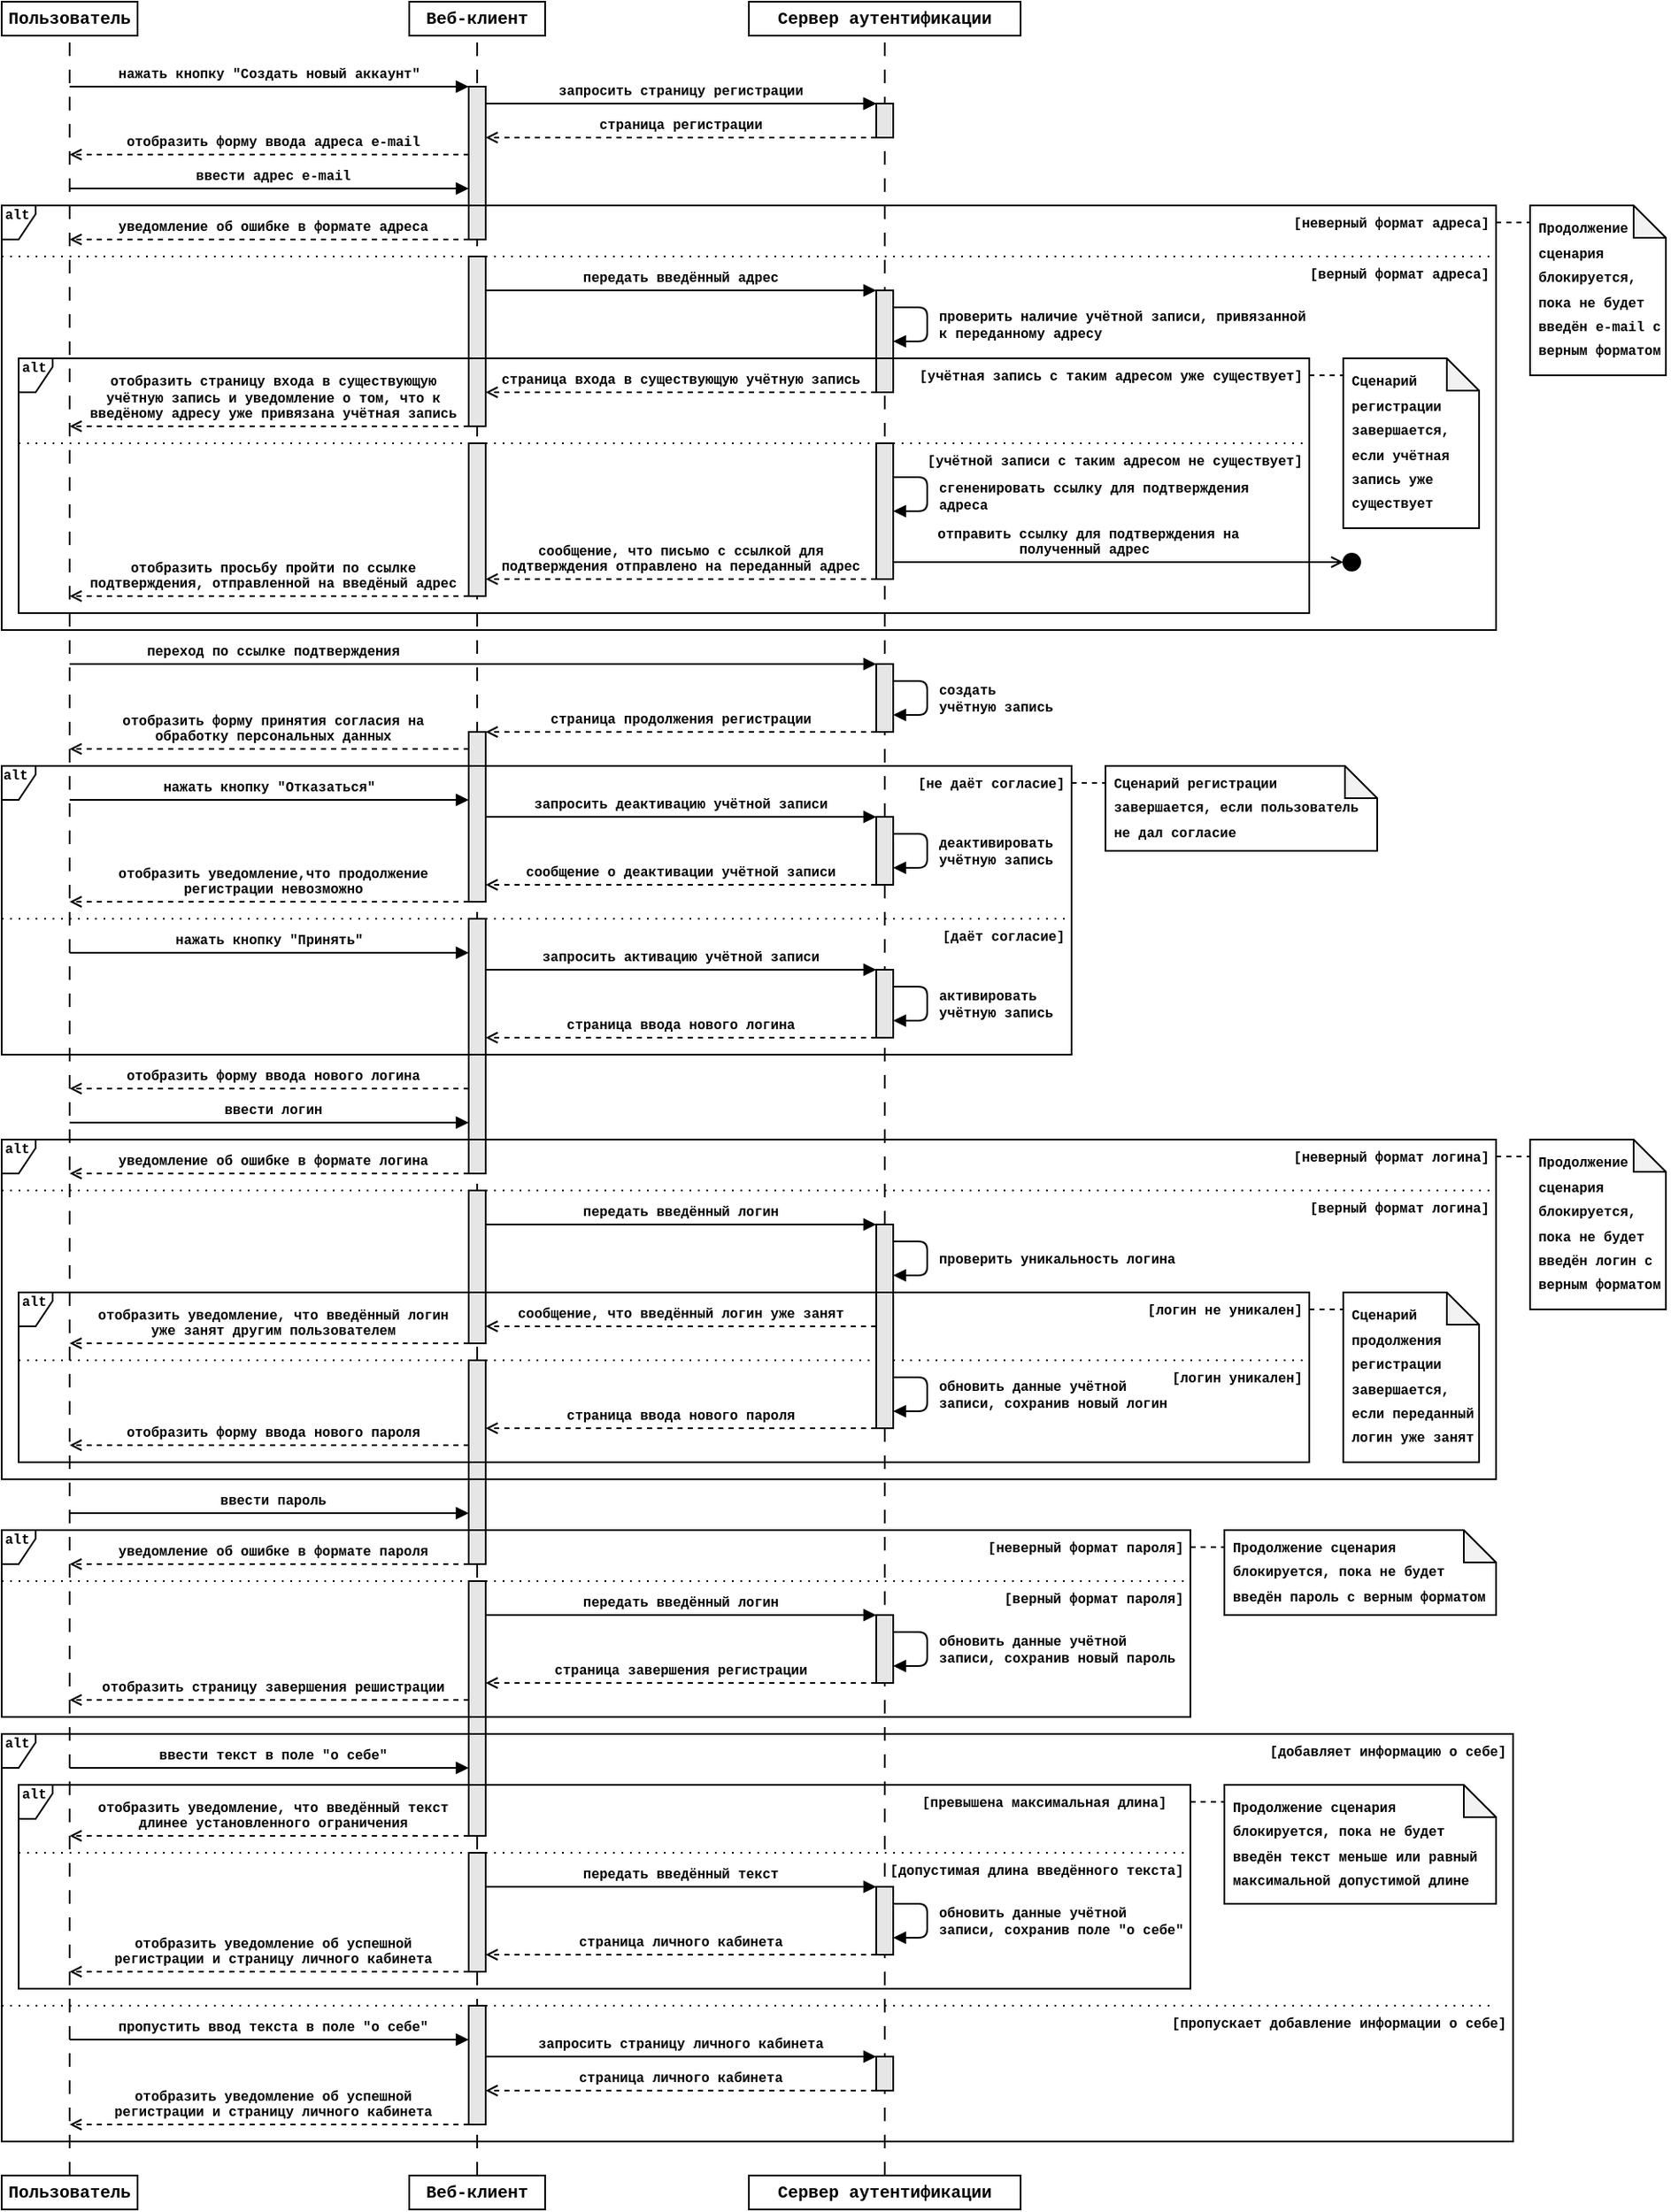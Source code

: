 <mxfile version="24.7.8">
  <diagram name="Page-1" id="OxMFDX4CM-qrBOjBqaMm">
    <mxGraphModel dx="1176" dy="648" grid="1" gridSize="10" guides="1" tooltips="1" connect="1" arrows="1" fold="1" page="1" pageScale="1" pageWidth="1169" pageHeight="827" math="0" shadow="0">
      <root>
        <mxCell id="0" />
        <mxCell id="1" parent="0" />
        <mxCell id="sBMMIlx48Y28vG1_9QuR-82" value="" style="endArrow=none;html=1;rounded=0;dashed=1;dashPattern=8 8;entryX=0.5;entryY=1;entryDx=0;entryDy=0;" parent="1" edge="1">
          <mxGeometry width="50" height="50" relative="1" as="geometry">
            <mxPoint x="520" y="1280" as="sourcePoint" />
            <mxPoint x="520" y="20" as="targetPoint" />
          </mxGeometry>
        </mxCell>
        <mxCell id="sBMMIlx48Y28vG1_9QuR-81" value="" style="endArrow=none;html=1;rounded=0;dashed=1;dashPattern=8 8;entryX=0.5;entryY=1;entryDx=0;entryDy=0;" parent="1" edge="1">
          <mxGeometry width="50" height="50" relative="1" as="geometry">
            <mxPoint x="280" y="1280" as="sourcePoint" />
            <mxPoint x="280" y="20" as="targetPoint" />
          </mxGeometry>
        </mxCell>
        <mxCell id="sBMMIlx48Y28vG1_9QuR-80" value="" style="endArrow=none;html=1;rounded=0;dashed=1;dashPattern=8 8;entryX=0.5;entryY=1;entryDx=0;entryDy=0;" parent="1" target="sBMMIlx48Y28vG1_9QuR-18" edge="1">
          <mxGeometry width="50" height="50" relative="1" as="geometry">
            <mxPoint x="40" y="1280" as="sourcePoint" />
            <mxPoint x="350" y="140" as="targetPoint" />
          </mxGeometry>
        </mxCell>
        <mxCell id="sBMMIlx48Y28vG1_9QuR-10" value="запросить страницу регистрации" style="text;html=1;align=center;verticalAlign=bottom;whiteSpace=wrap;rounded=0;fontSize=8;fontFamily=Courier New;fontStyle=1" parent="1" vertex="1">
          <mxGeometry x="290" y="40" width="220" height="20" as="geometry" />
        </mxCell>
        <mxCell id="sBMMIlx48Y28vG1_9QuR-16" value="" style="endArrow=block;html=1;rounded=0;endFill=1;endSize=5;startSize=5;fontStyle=1" parent="1" edge="1">
          <mxGeometry width="50" height="50" relative="1" as="geometry">
            <mxPoint x="40" y="50" as="sourcePoint" />
            <mxPoint x="275" y="50" as="targetPoint" />
          </mxGeometry>
        </mxCell>
        <mxCell id="sBMMIlx48Y28vG1_9QuR-18" value="Пользователь" style="rounded=0;whiteSpace=wrap;html=1;fontSize=10;fontFamily=Courier New;fontStyle=1" parent="1" vertex="1">
          <mxGeometry width="80" height="20" as="geometry" />
        </mxCell>
        <mxCell id="sBMMIlx48Y28vG1_9QuR-19" value="Веб-клиент" style="rounded=0;whiteSpace=wrap;html=1;fontSize=10;fontFamily=Courier New;fontStyle=1" parent="1" vertex="1">
          <mxGeometry x="240" width="80" height="20" as="geometry" />
        </mxCell>
        <mxCell id="sBMMIlx48Y28vG1_9QuR-23" value="страница регистрации" style="text;html=1;align=center;verticalAlign=bottom;whiteSpace=wrap;rounded=0;fontSize=8;fontFamily=Courier New;fontStyle=1" parent="1" vertex="1">
          <mxGeometry x="290" y="60" width="220" height="20" as="geometry" />
        </mxCell>
        <mxCell id="sBMMIlx48Y28vG1_9QuR-27" value="Сервер аутентификации" style="rounded=0;whiteSpace=wrap;html=1;fontSize=10;fontFamily=Courier New;fontStyle=1" parent="1" vertex="1">
          <mxGeometry x="440" width="160" height="20" as="geometry" />
        </mxCell>
        <mxCell id="sBMMIlx48Y28vG1_9QuR-29" value="нажать кнопку &quot;Создать новый аккаунт&quot;&amp;nbsp;" style="text;html=1;align=center;verticalAlign=bottom;whiteSpace=wrap;rounded=0;fontSize=8;fontFamily=Courier New;fontStyle=1" parent="1" vertex="1">
          <mxGeometry x="50" y="30" width="220" height="20" as="geometry" />
        </mxCell>
        <mxCell id="sBMMIlx48Y28vG1_9QuR-32" value="" style="rounded=0;whiteSpace=wrap;html=1;movable=1;resizable=1;rotatable=1;deletable=1;editable=1;locked=0;connectable=1;fontStyle=1;fillColor=#E6E6E6;" parent="1" vertex="1">
          <mxGeometry x="515" y="60" width="10" height="20" as="geometry" />
        </mxCell>
        <mxCell id="sBMMIlx48Y28vG1_9QuR-35" value="ввести адрес e-mail" style="text;html=1;align=center;verticalAlign=bottom;whiteSpace=wrap;rounded=0;fontSize=8;fontFamily=Courier New;fontStyle=1" parent="1" vertex="1">
          <mxGeometry x="50" y="90" width="220" height="20" as="geometry" />
        </mxCell>
        <mxCell id="sBMMIlx48Y28vG1_9QuR-38" value="[неверный формат адреса]" style="text;align=right;fontStyle=1;verticalAlign=middle;spacingLeft=0;spacingRight=3;strokeColor=none;rotatable=0;points=[[0,0.5],[1,0.5]];portConstraint=eastwest;html=1;fontSize=8;fontFamily=Courier New;" parent="1" vertex="1">
          <mxGeometry x="760" y="120" width="120" height="20" as="geometry" />
        </mxCell>
        <mxCell id="sBMMIlx48Y28vG1_9QuR-41" value="уведомление об ошибке в формате адреса" style="text;html=1;align=center;verticalAlign=bottom;whiteSpace=wrap;rounded=0;fontSize=8;fontFamily=Courier New;fontStyle=1" parent="1" vertex="1">
          <mxGeometry x="50" y="120" width="220" height="20" as="geometry" />
        </mxCell>
        <mxCell id="sBMMIlx48Y28vG1_9QuR-42" value="[верный формат адреса]" style="text;align=right;fontStyle=1;verticalAlign=middle;spacingLeft=0;spacingRight=3;strokeColor=none;rotatable=0;points=[[0,0.5],[1,0.5]];portConstraint=eastwest;html=1;fontSize=8;fontFamily=Courier New;" parent="1" vertex="1">
          <mxGeometry x="760" y="150" width="120" height="20" as="geometry" />
        </mxCell>
        <mxCell id="sBMMIlx48Y28vG1_9QuR-45" value="передать введённый адрес" style="text;html=1;align=center;verticalAlign=bottom;whiteSpace=wrap;rounded=0;fontSize=8;fontFamily=Courier New;fontStyle=1" parent="1" vertex="1">
          <mxGeometry x="290" y="150" width="220" height="20" as="geometry" />
        </mxCell>
        <mxCell id="sBMMIlx48Y28vG1_9QuR-46" value="" style="rounded=0;whiteSpace=wrap;html=1;movable=1;resizable=1;rotatable=1;deletable=1;editable=1;locked=0;connectable=1;fontStyle=1;fillColor=#E6E6E6;" parent="1" vertex="1">
          <mxGeometry x="515" y="170" width="10" height="60" as="geometry" />
        </mxCell>
        <mxCell id="sBMMIlx48Y28vG1_9QuR-48" value="" style="endArrow=block;html=1;rounded=1;endFill=1;endSize=5;startSize=5;curved=0;arcSize=10;fontStyle=1;" parent="1" edge="1">
          <mxGeometry width="50" height="50" relative="1" as="geometry">
            <mxPoint x="525" y="280" as="sourcePoint" />
            <mxPoint x="525" y="300" as="targetPoint" />
            <Array as="points">
              <mxPoint x="545" y="280" />
              <mxPoint x="545" y="300" />
            </Array>
          </mxGeometry>
        </mxCell>
        <mxCell id="sBMMIlx48Y28vG1_9QuR-49" value="" style="ellipse;whiteSpace=wrap;html=1;aspect=fixed;fillColor=#000000;fillStyle=auto;fontStyle=1" parent="1" vertex="1">
          <mxGeometry x="790" y="325" width="10" height="10" as="geometry" />
        </mxCell>
        <mxCell id="sBMMIlx48Y28vG1_9QuR-51" value="сгененировать ссылку для подтверждения адреса" style="text;html=1;align=left;verticalAlign=middle;whiteSpace=wrap;rounded=0;fontSize=8;fontFamily=Courier New;fontStyle=1" parent="1" vertex="1">
          <mxGeometry x="550" y="281" width="210" height="19" as="geometry" />
        </mxCell>
        <mxCell id="sBMMIlx48Y28vG1_9QuR-52" value="" style="endArrow=open;html=1;rounded=0;endFill=0;endSize=5;startSize=5;fontStyle=1;entryX=0;entryY=0.5;entryDx=0;entryDy=0;" parent="1" target="sBMMIlx48Y28vG1_9QuR-49" edge="1">
          <mxGeometry width="50" height="50" relative="1" as="geometry">
            <mxPoint x="525" y="330" as="sourcePoint" />
            <mxPoint x="820" y="340" as="targetPoint" />
          </mxGeometry>
        </mxCell>
        <mxCell id="sBMMIlx48Y28vG1_9QuR-53" value="отправить ссылку для подтверждения на полученный адрес&amp;nbsp;" style="text;html=1;align=center;verticalAlign=bottom;whiteSpace=wrap;rounded=0;fontSize=8;fontFamily=Courier New;fontStyle=1" parent="1" vertex="1">
          <mxGeometry x="530" y="310" width="220" height="20" as="geometry" />
        </mxCell>
        <mxCell id="sBMMIlx48Y28vG1_9QuR-56" value="сообщение, что письмо с ссылкой для подтверждения отправлено на переданный адрес" style="text;html=1;align=center;verticalAlign=bottom;whiteSpace=wrap;rounded=0;fontSize=8;fontFamily=Courier New;fontStyle=1" parent="1" vertex="1">
          <mxGeometry x="290" y="320" width="220" height="20" as="geometry" />
        </mxCell>
        <mxCell id="sBMMIlx48Y28vG1_9QuR-58" value="отобразить просьбу пройти по ссылке подтверждения, отправленной на введёный адрес" style="text;html=1;align=center;verticalAlign=bottom;whiteSpace=wrap;rounded=0;fontSize=8;fontFamily=Courier New;fontStyle=1" parent="1" vertex="1">
          <mxGeometry x="50" y="320" width="220" height="30" as="geometry" />
        </mxCell>
        <mxCell id="sBMMIlx48Y28vG1_9QuR-59" value="" style="endArrow=block;html=1;rounded=0;endFill=1;endSize=5;startSize=5;fontStyle=1" parent="1" edge="1">
          <mxGeometry width="50" height="50" relative="1" as="geometry">
            <mxPoint x="40" y="390" as="sourcePoint" />
            <mxPoint x="515" y="390" as="targetPoint" />
          </mxGeometry>
        </mxCell>
        <mxCell id="sBMMIlx48Y28vG1_9QuR-60" value="переход по ссылке подтверждения" style="text;html=1;align=center;verticalAlign=bottom;whiteSpace=wrap;rounded=0;fontSize=8;fontFamily=Courier New;fontStyle=1" parent="1" vertex="1">
          <mxGeometry x="50" y="370" width="220" height="20" as="geometry" />
        </mxCell>
        <mxCell id="sBMMIlx48Y28vG1_9QuR-61" value="" style="rounded=0;whiteSpace=wrap;html=1;movable=1;resizable=1;rotatable=1;deletable=1;editable=1;locked=0;connectable=1;fontStyle=1;fillColor=#E6E6E6;" parent="1" vertex="1">
          <mxGeometry x="515" y="390" width="10" height="40" as="geometry" />
        </mxCell>
        <mxCell id="sBMMIlx48Y28vG1_9QuR-64" value="деактивировать&amp;nbsp; учётную запись" style="text;html=1;align=left;verticalAlign=middle;whiteSpace=wrap;rounded=0;fontSize=8;fontFamily=Courier New;fontStyle=1" parent="1" vertex="1">
          <mxGeometry x="550" y="490" width="70" height="20" as="geometry" />
        </mxCell>
        <mxCell id="sBMMIlx48Y28vG1_9QuR-65" value="" style="endArrow=block;html=1;rounded=1;endFill=1;endSize=5;startSize=5;curved=0;arcSize=10;fontStyle=1;" parent="1" edge="1">
          <mxGeometry width="50" height="50" relative="1" as="geometry">
            <mxPoint x="525" y="490" as="sourcePoint" />
            <mxPoint x="525" y="510" as="targetPoint" />
            <Array as="points">
              <mxPoint x="545" y="490" />
              <mxPoint x="545" y="510" />
            </Array>
          </mxGeometry>
        </mxCell>
        <mxCell id="sBMMIlx48Y28vG1_9QuR-66" value="" style="rounded=0;whiteSpace=wrap;html=1;movable=1;resizable=1;rotatable=1;deletable=1;editable=1;locked=0;connectable=1;fontStyle=1;fillColor=#E6E6E6;" parent="1" vertex="1">
          <mxGeometry x="275" y="430" width="10" height="100" as="geometry" />
        </mxCell>
        <mxCell id="sBMMIlx48Y28vG1_9QuR-69" value="страница продолжения регистрации" style="text;html=1;align=center;verticalAlign=bottom;whiteSpace=wrap;rounded=0;fontSize=8;fontFamily=Courier New;fontStyle=1" parent="1" vertex="1">
          <mxGeometry x="290" y="410" width="220" height="20" as="geometry" />
        </mxCell>
        <mxCell id="sBMMIlx48Y28vG1_9QuR-71" value="отобразить форму принятия согласия на обработку персональных данных" style="text;html=1;align=center;verticalAlign=bottom;whiteSpace=wrap;rounded=0;fontSize=8;fontFamily=Courier New;fontStyle=1" parent="1" vertex="1">
          <mxGeometry x="50" y="420" width="220" height="20" as="geometry" />
        </mxCell>
        <mxCell id="sBMMIlx48Y28vG1_9QuR-77" value="нажать кнопку &quot;Отказаться&quot;&amp;nbsp;" style="text;html=1;align=center;verticalAlign=bottom;whiteSpace=wrap;rounded=0;fontSize=8;fontFamily=Courier New;fontStyle=1" parent="1" vertex="1">
          <mxGeometry x="50" y="450" width="220" height="20" as="geometry" />
        </mxCell>
        <mxCell id="sBMMIlx48Y28vG1_9QuR-79" value="" style="endArrow=none;html=1;rounded=0;dashed=1;dashPattern=1 4;fontStyle=1" parent="1" edge="1">
          <mxGeometry width="50" height="50" relative="1" as="geometry">
            <mxPoint x="10" y="260" as="sourcePoint" />
            <mxPoint x="770" y="260" as="targetPoint" />
          </mxGeometry>
        </mxCell>
        <mxCell id="sBMMIlx48Y28vG1_9QuR-83" value="" style="rounded=0;whiteSpace=wrap;html=1;movable=1;resizable=1;rotatable=1;deletable=1;editable=1;locked=0;connectable=1;fontStyle=1;fillColor=#E6E6E6;" parent="1" vertex="1">
          <mxGeometry x="275" y="50" width="10" height="90" as="geometry" />
        </mxCell>
        <mxCell id="sBMMIlx48Y28vG1_9QuR-84" value="" style="rounded=0;whiteSpace=wrap;html=1;movable=1;resizable=1;rotatable=1;deletable=1;editable=1;locked=0;connectable=1;fontStyle=1;fillColor=#E6E6E6;" parent="1" vertex="1">
          <mxGeometry x="275" y="150" width="10" height="100" as="geometry" />
        </mxCell>
        <mxCell id="sBMMIlx48Y28vG1_9QuR-37" value="alt" style="shape=umlFrame;whiteSpace=wrap;html=1;pointerEvents=0;fontFamily=Courier New;fontSize=8;fontStyle=1;width=20;height=20;align=left;spacing=0;spacingLeft=2;verticalAlign=top;spacingTop=-4;" parent="1" vertex="1">
          <mxGeometry y="120" width="880" height="250" as="geometry" />
        </mxCell>
        <mxCell id="sBMMIlx48Y28vG1_9QuR-89" value="запросить деактивацию учётной записи" style="text;html=1;align=center;verticalAlign=bottom;whiteSpace=wrap;rounded=0;fontSize=8;fontFamily=Courier New;fontStyle=1" parent="1" vertex="1">
          <mxGeometry x="290" y="460" width="220" height="20" as="geometry" />
        </mxCell>
        <mxCell id="sBMMIlx48Y28vG1_9QuR-92" value="сообщение о деактивации учётной записи" style="text;html=1;align=center;verticalAlign=bottom;whiteSpace=wrap;rounded=0;fontSize=8;fontFamily=Courier New;fontStyle=1" parent="1" vertex="1">
          <mxGeometry x="290" y="500" width="220" height="20" as="geometry" />
        </mxCell>
        <mxCell id="sBMMIlx48Y28vG1_9QuR-97" value="[даёт согласие]" style="text;align=right;fontStyle=1;verticalAlign=middle;spacingLeft=0;spacingRight=3;strokeColor=none;rotatable=0;points=[[0,0.5],[1,0.5]];portConstraint=eastwest;html=1;fontSize=8;fontFamily=Courier New;" parent="1" vertex="1">
          <mxGeometry x="550" y="540" width="80" height="20" as="geometry" />
        </mxCell>
        <mxCell id="sBMMIlx48Y28vG1_9QuR-116" value="отобразить уведомление,что продолжение регистрации невозможно" style="text;html=1;align=center;verticalAlign=bottom;whiteSpace=wrap;rounded=0;fontSize=8;fontFamily=Courier New;fontStyle=1" parent="1" vertex="1">
          <mxGeometry x="50" y="500" width="220" height="30" as="geometry" />
        </mxCell>
        <mxCell id="sBMMIlx48Y28vG1_9QuR-117" value="" style="endArrow=block;html=1;rounded=0;endFill=1;endSize=5;startSize=5;fontStyle=1" parent="1" edge="1">
          <mxGeometry width="50" height="50" relative="1" as="geometry">
            <mxPoint x="285" y="60" as="sourcePoint" />
            <mxPoint x="515" y="60" as="targetPoint" />
          </mxGeometry>
        </mxCell>
        <mxCell id="sBMMIlx48Y28vG1_9QuR-118" value="" style="endArrow=block;html=1;rounded=0;endFill=1;endSize=5;startSize=5;fontStyle=1" parent="1" edge="1">
          <mxGeometry width="50" height="50" relative="1" as="geometry">
            <mxPoint x="285" y="60" as="sourcePoint" />
            <mxPoint x="515" y="60" as="targetPoint" />
          </mxGeometry>
        </mxCell>
        <mxCell id="sBMMIlx48Y28vG1_9QuR-119" value="" style="endArrow=open;html=1;rounded=0;endFill=0;endSize=5;startSize=5;fontStyle=1;dashed=1;" parent="1" edge="1">
          <mxGeometry width="50" height="50" relative="1" as="geometry">
            <mxPoint x="515" y="80" as="sourcePoint" />
            <mxPoint x="285" y="80" as="targetPoint" />
          </mxGeometry>
        </mxCell>
        <mxCell id="sBMMIlx48Y28vG1_9QuR-120" value="" style="endArrow=block;html=1;rounded=0;endFill=1;endSize=5;startSize=5;fontStyle=1" parent="1" edge="1">
          <mxGeometry width="50" height="50" relative="1" as="geometry">
            <mxPoint x="40" y="110" as="sourcePoint" />
            <mxPoint x="275" y="110" as="targetPoint" />
          </mxGeometry>
        </mxCell>
        <mxCell id="sBMMIlx48Y28vG1_9QuR-121" value="" style="endArrow=open;html=1;rounded=0;endFill=0;endSize=5;startSize=5;fontStyle=1;dashed=1;" parent="1" edge="1">
          <mxGeometry width="50" height="50" relative="1" as="geometry">
            <mxPoint x="275" y="140" as="sourcePoint" />
            <mxPoint x="40" y="140" as="targetPoint" />
          </mxGeometry>
        </mxCell>
        <mxCell id="sBMMIlx48Y28vG1_9QuR-123" value="" style="endArrow=block;html=1;rounded=0;endFill=1;endSize=5;startSize=5;fontStyle=1" parent="1" edge="1">
          <mxGeometry width="50" height="50" relative="1" as="geometry">
            <mxPoint x="285" y="170" as="sourcePoint" />
            <mxPoint x="515" y="170" as="targetPoint" />
          </mxGeometry>
        </mxCell>
        <mxCell id="sBMMIlx48Y28vG1_9QuR-124" value="" style="endArrow=open;html=1;rounded=0;endFill=0;endSize=5;startSize=5;fontStyle=1;dashed=1;" parent="1" edge="1">
          <mxGeometry width="50" height="50" relative="1" as="geometry">
            <mxPoint x="515" y="340" as="sourcePoint" />
            <mxPoint x="285" y="340" as="targetPoint" />
          </mxGeometry>
        </mxCell>
        <mxCell id="sBMMIlx48Y28vG1_9QuR-126" value="" style="endArrow=open;html=1;rounded=0;endFill=0;endSize=5;startSize=5;fontStyle=1;dashed=1;" parent="1" edge="1">
          <mxGeometry width="50" height="50" relative="1" as="geometry">
            <mxPoint x="275" y="350" as="sourcePoint" />
            <mxPoint x="40" y="350" as="targetPoint" />
          </mxGeometry>
        </mxCell>
        <mxCell id="sBMMIlx48Y28vG1_9QuR-127" value="создать учётную запись" style="text;html=1;align=left;verticalAlign=middle;whiteSpace=wrap;rounded=0;fontSize=8;fontFamily=Courier New;fontStyle=1" parent="1" vertex="1">
          <mxGeometry x="550" y="400" width="70" height="20" as="geometry" />
        </mxCell>
        <mxCell id="sBMMIlx48Y28vG1_9QuR-128" value="" style="endArrow=block;html=1;rounded=1;endFill=1;endSize=5;startSize=5;curved=0;arcSize=10;fontStyle=1;" parent="1" edge="1">
          <mxGeometry width="50" height="50" relative="1" as="geometry">
            <mxPoint x="525" y="400" as="sourcePoint" />
            <mxPoint x="525" y="420" as="targetPoint" />
            <Array as="points">
              <mxPoint x="545" y="400" />
              <mxPoint x="545" y="420" />
            </Array>
          </mxGeometry>
        </mxCell>
        <mxCell id="sBMMIlx48Y28vG1_9QuR-129" value="" style="endArrow=open;html=1;rounded=0;endFill=0;endSize=5;startSize=5;fontStyle=1;dashed=1;" parent="1" edge="1">
          <mxGeometry width="50" height="50" relative="1" as="geometry">
            <mxPoint x="515" y="430" as="sourcePoint" />
            <mxPoint x="285" y="430" as="targetPoint" />
          </mxGeometry>
        </mxCell>
        <mxCell id="sBMMIlx48Y28vG1_9QuR-130" value="" style="endArrow=open;html=1;rounded=0;endFill=0;endSize=5;startSize=5;fontStyle=1;dashed=1;" parent="1" edge="1">
          <mxGeometry width="50" height="50" relative="1" as="geometry">
            <mxPoint x="275" y="440" as="sourcePoint" />
            <mxPoint x="40" y="440" as="targetPoint" />
          </mxGeometry>
        </mxCell>
        <mxCell id="sBMMIlx48Y28vG1_9QuR-131" value="" style="endArrow=open;html=1;rounded=0;endFill=0;endSize=5;startSize=5;fontStyle=1;dashed=1;" parent="1" edge="1">
          <mxGeometry width="50" height="50" relative="1" as="geometry">
            <mxPoint x="275" y="90" as="sourcePoint" />
            <mxPoint x="40" y="90" as="targetPoint" />
          </mxGeometry>
        </mxCell>
        <mxCell id="sBMMIlx48Y28vG1_9QuR-132" value="отобразить форму ввода адреса e-mail" style="text;html=1;align=center;verticalAlign=bottom;whiteSpace=wrap;rounded=0;fontSize=8;fontFamily=Courier New;fontStyle=1" parent="1" vertex="1">
          <mxGeometry x="50" y="70" width="220" height="20" as="geometry" />
        </mxCell>
        <mxCell id="sBMMIlx48Y28vG1_9QuR-133" value="alt" style="shape=umlFrame;whiteSpace=wrap;html=1;pointerEvents=0;fontFamily=Courier New;fontSize=8;fontStyle=1;width=20;height=20;align=left;spacing=0;spacingLeft=2;spacingTop=-4;verticalAlign=top;" parent="1" vertex="1">
          <mxGeometry x="10" y="210" width="760" height="150" as="geometry" />
        </mxCell>
        <mxCell id="sBMMIlx48Y28vG1_9QuR-134" value="[учётная запись с таким адресом уже существует]" style="text;align=right;fontStyle=1;verticalAlign=middle;spacingLeft=0;spacingRight=3;strokeColor=none;rotatable=0;points=[[0,0.5],[1,0.5]];portConstraint=eastwest;html=1;fontSize=8;fontFamily=Courier New;" parent="1" vertex="1">
          <mxGeometry x="530" y="210" width="240" height="20" as="geometry" />
        </mxCell>
        <mxCell id="sBMMIlx48Y28vG1_9QuR-135" value="" style="endArrow=block;html=1;rounded=1;endFill=1;endSize=5;startSize=5;curved=0;arcSize=10;fontStyle=1;" parent="1" edge="1">
          <mxGeometry width="50" height="50" relative="1" as="geometry">
            <mxPoint x="525" y="180" as="sourcePoint" />
            <mxPoint x="525" y="200" as="targetPoint" />
            <Array as="points">
              <mxPoint x="545" y="180" />
              <mxPoint x="545" y="200" />
            </Array>
          </mxGeometry>
        </mxCell>
        <mxCell id="sBMMIlx48Y28vG1_9QuR-136" value="проверить наличие учётной записи, привязанной к переданному адресу" style="text;html=1;align=left;verticalAlign=middle;whiteSpace=wrap;rounded=0;fontSize=8;fontFamily=Courier New;fontStyle=1" parent="1" vertex="1">
          <mxGeometry x="550" y="180" width="220" height="19" as="geometry" />
        </mxCell>
        <mxCell id="sBMMIlx48Y28vG1_9QuR-137" value="страница входа в существующую учётную запись" style="text;html=1;align=center;verticalAlign=bottom;whiteSpace=wrap;rounded=0;fontSize=8;fontFamily=Courier New;fontStyle=1" parent="1" vertex="1">
          <mxGeometry x="290" y="210" width="220" height="20" as="geometry" />
        </mxCell>
        <mxCell id="sBMMIlx48Y28vG1_9QuR-138" value="" style="endArrow=open;html=1;rounded=0;endFill=0;endSize=5;startSize=5;fontStyle=1;dashed=1;" parent="1" edge="1">
          <mxGeometry width="50" height="50" relative="1" as="geometry">
            <mxPoint x="515" y="230" as="sourcePoint" />
            <mxPoint x="285" y="230" as="targetPoint" />
          </mxGeometry>
        </mxCell>
        <mxCell id="sBMMIlx48Y28vG1_9QuR-139" value="отобразить страницу входа в существующую учётную запись и уведомление о том, что к введёному адресу уже привязана учётная запись" style="text;html=1;align=center;verticalAlign=bottom;whiteSpace=wrap;rounded=0;fontSize=8;fontFamily=Courier New;fontStyle=1" parent="1" vertex="1">
          <mxGeometry x="50" y="220" width="220" height="30" as="geometry" />
        </mxCell>
        <mxCell id="sBMMIlx48Y28vG1_9QuR-140" value="" style="endArrow=open;html=1;rounded=0;endFill=0;endSize=5;startSize=5;fontStyle=1;dashed=1;" parent="1" edge="1">
          <mxGeometry width="50" height="50" relative="1" as="geometry">
            <mxPoint x="275" y="250" as="sourcePoint" />
            <mxPoint x="40" y="250" as="targetPoint" />
          </mxGeometry>
        </mxCell>
        <mxCell id="sBMMIlx48Y28vG1_9QuR-141" value="" style="endArrow=none;html=1;rounded=0;dashed=1;dashPattern=1 4;fontStyle=1" parent="1" edge="1">
          <mxGeometry width="50" height="50" relative="1" as="geometry">
            <mxPoint y="150" as="sourcePoint" />
            <mxPoint x="880" y="150" as="targetPoint" />
          </mxGeometry>
        </mxCell>
        <mxCell id="qPdJrrITu0DieIIrd9CD-4" value="&lt;b style=&quot;font-family: &amp;quot;Courier New&amp;quot;; font-size: 8px;&quot;&gt;Продолжение сценария блокируется, пока не будет введён e-mail с верным форматом&lt;/b&gt;" style="shape=note;whiteSpace=wrap;html=1;backgroundOutline=1;darkOpacity=0.05;align=left;spacing=0;size=19;verticalAlign=middle;spacingLeft=5;spacingTop=-5;" vertex="1" parent="1">
          <mxGeometry x="900" y="120" width="80" height="100" as="geometry" />
        </mxCell>
        <mxCell id="qPdJrrITu0DieIIrd9CD-5" value="" style="endArrow=none;dashed=1;html=1;rounded=0;" edge="1" parent="1">
          <mxGeometry width="50" height="50" relative="1" as="geometry">
            <mxPoint x="880" y="130" as="sourcePoint" />
            <mxPoint x="900" y="130" as="targetPoint" />
          </mxGeometry>
        </mxCell>
        <mxCell id="qPdJrrITu0DieIIrd9CD-6" value="&lt;b style=&quot;font-family: &amp;quot;Courier New&amp;quot;; font-size: 8px;&quot;&gt;Сценарий регистрации завершается, если учётная запись уже существует&lt;/b&gt;" style="shape=note;whiteSpace=wrap;html=1;backgroundOutline=1;darkOpacity=0.05;align=left;spacing=0;size=19;spacingTop=-5;spacingLeft=5;" vertex="1" parent="1">
          <mxGeometry x="790" y="210" width="80" height="100" as="geometry" />
        </mxCell>
        <mxCell id="qPdJrrITu0DieIIrd9CD-7" value="" style="endArrow=none;dashed=1;html=1;rounded=0;" edge="1" parent="1">
          <mxGeometry width="50" height="50" relative="1" as="geometry">
            <mxPoint x="770" y="220" as="sourcePoint" />
            <mxPoint x="790" y="220" as="targetPoint" />
          </mxGeometry>
        </mxCell>
        <mxCell id="qPdJrrITu0DieIIrd9CD-8" value="[учётной записи с таким адресом не существует]" style="text;align=right;fontStyle=1;verticalAlign=middle;spacingLeft=0;spacingRight=3;strokeColor=none;rotatable=0;points=[[0,0.5],[1,0.5]];portConstraint=eastwest;html=1;fontSize=8;fontFamily=Courier New;" vertex="1" parent="1">
          <mxGeometry x="520" y="260" width="250" height="20" as="geometry" />
        </mxCell>
        <mxCell id="qPdJrrITu0DieIIrd9CD-9" value="" style="rounded=0;whiteSpace=wrap;html=1;movable=1;resizable=1;rotatable=1;deletable=1;editable=1;locked=0;connectable=1;fontStyle=1;fillColor=#E6E6E6;" vertex="1" parent="1">
          <mxGeometry x="515" y="260" width="10" height="80" as="geometry" />
        </mxCell>
        <mxCell id="qPdJrrITu0DieIIrd9CD-10" value="" style="rounded=0;whiteSpace=wrap;html=1;movable=1;resizable=1;rotatable=1;deletable=1;editable=1;locked=0;connectable=1;fontStyle=1;fillColor=#E6E6E6;" vertex="1" parent="1">
          <mxGeometry x="275" y="260" width="10" height="90" as="geometry" />
        </mxCell>
        <mxCell id="qPdJrrITu0DieIIrd9CD-13" value="" style="endArrow=none;html=1;rounded=0;dashed=1;dashPattern=1 4;fontStyle=1" edge="1" parent="1">
          <mxGeometry width="50" height="50" relative="1" as="geometry">
            <mxPoint y="540" as="sourcePoint" />
            <mxPoint x="630" y="540" as="targetPoint" />
          </mxGeometry>
        </mxCell>
        <mxCell id="qPdJrrITu0DieIIrd9CD-14" value="[не даёт согласие]" style="text;align=right;fontStyle=1;verticalAlign=middle;spacingLeft=0;spacingRight=3;strokeColor=none;rotatable=0;points=[[0,0.5],[1,0.5]];portConstraint=eastwest;html=1;fontSize=8;fontFamily=Courier New;" vertex="1" parent="1">
          <mxGeometry x="540" y="450" width="90" height="20" as="geometry" />
        </mxCell>
        <mxCell id="qPdJrrITu0DieIIrd9CD-15" value="" style="endArrow=block;html=1;rounded=0;endFill=1;endSize=5;startSize=5;fontStyle=1" edge="1" parent="1">
          <mxGeometry width="50" height="50" relative="1" as="geometry">
            <mxPoint x="40" y="470" as="sourcePoint" />
            <mxPoint x="275" y="470" as="targetPoint" />
          </mxGeometry>
        </mxCell>
        <mxCell id="qPdJrrITu0DieIIrd9CD-17" value="" style="endArrow=block;html=1;rounded=0;endFill=1;endSize=5;startSize=5;fontStyle=1" edge="1" parent="1">
          <mxGeometry width="50" height="50" relative="1" as="geometry">
            <mxPoint x="285" y="480" as="sourcePoint" />
            <mxPoint x="515" y="480" as="targetPoint" />
          </mxGeometry>
        </mxCell>
        <mxCell id="qPdJrrITu0DieIIrd9CD-18" value="" style="rounded=0;whiteSpace=wrap;html=1;movable=1;resizable=1;rotatable=1;deletable=1;editable=1;locked=0;connectable=1;fontStyle=1;fillColor=#E6E6E6;" vertex="1" parent="1">
          <mxGeometry x="515" y="480" width="10" height="40" as="geometry" />
        </mxCell>
        <mxCell id="qPdJrrITu0DieIIrd9CD-20" value="" style="endArrow=open;html=1;rounded=0;endFill=0;endSize=5;startSize=5;fontStyle=1;dashed=1;" edge="1" parent="1">
          <mxGeometry width="50" height="50" relative="1" as="geometry">
            <mxPoint x="515" y="520" as="sourcePoint" />
            <mxPoint x="285" y="520" as="targetPoint" />
          </mxGeometry>
        </mxCell>
        <mxCell id="qPdJrrITu0DieIIrd9CD-21" value="" style="endArrow=open;html=1;rounded=0;endFill=0;endSize=5;startSize=5;fontStyle=1;dashed=1;" edge="1" parent="1">
          <mxGeometry width="50" height="50" relative="1" as="geometry">
            <mxPoint x="275" y="530" as="sourcePoint" />
            <mxPoint x="40" y="530" as="targetPoint" />
          </mxGeometry>
        </mxCell>
        <mxCell id="qPdJrrITu0DieIIrd9CD-22" value="&lt;b style=&quot;font-family: &amp;quot;Courier New&amp;quot;; font-size: 8px;&quot;&gt;Сценарий регистрации завершается, если пользователь не дал согласие&lt;/b&gt;" style="shape=note;whiteSpace=wrap;html=1;backgroundOutline=1;darkOpacity=0.05;align=left;spacing=0;size=19;verticalAlign=middle;spacingLeft=5;spacingTop=-5;" vertex="1" parent="1">
          <mxGeometry x="650" y="450" width="160" height="50" as="geometry" />
        </mxCell>
        <mxCell id="qPdJrrITu0DieIIrd9CD-23" value="" style="endArrow=none;dashed=1;html=1;rounded=0;" edge="1" parent="1">
          <mxGeometry width="50" height="50" relative="1" as="geometry">
            <mxPoint x="630" y="460" as="sourcePoint" />
            <mxPoint x="650" y="460" as="targetPoint" />
          </mxGeometry>
        </mxCell>
        <mxCell id="qPdJrrITu0DieIIrd9CD-24" value="" style="rounded=0;whiteSpace=wrap;html=1;movable=1;resizable=1;rotatable=1;deletable=1;editable=1;locked=0;connectable=1;fontStyle=1;fillColor=#E6E6E6;" vertex="1" parent="1">
          <mxGeometry x="275" y="540" width="10" height="150" as="geometry" />
        </mxCell>
        <mxCell id="qPdJrrITu0DieIIrd9CD-25" value="нажать кнопку &quot;Принять&quot;&amp;nbsp;" style="text;html=1;align=center;verticalAlign=bottom;whiteSpace=wrap;rounded=0;fontSize=8;fontFamily=Courier New;fontStyle=1" vertex="1" parent="1">
          <mxGeometry x="50" y="540" width="220" height="20" as="geometry" />
        </mxCell>
        <mxCell id="qPdJrrITu0DieIIrd9CD-26" value="" style="endArrow=block;html=1;rounded=0;endFill=1;endSize=5;startSize=5;fontStyle=1" edge="1" parent="1">
          <mxGeometry width="50" height="50" relative="1" as="geometry">
            <mxPoint x="40" y="560" as="sourcePoint" />
            <mxPoint x="275" y="560" as="targetPoint" />
          </mxGeometry>
        </mxCell>
        <mxCell id="qPdJrrITu0DieIIrd9CD-27" value="активировать&amp;nbsp; учётную запись" style="text;html=1;align=left;verticalAlign=middle;whiteSpace=wrap;rounded=0;fontSize=8;fontFamily=Courier New;fontStyle=1" vertex="1" parent="1">
          <mxGeometry x="550" y="580" width="70" height="20" as="geometry" />
        </mxCell>
        <mxCell id="qPdJrrITu0DieIIrd9CD-28" value="" style="endArrow=block;html=1;rounded=1;endFill=1;endSize=5;startSize=5;curved=0;arcSize=10;fontStyle=1;" edge="1" parent="1">
          <mxGeometry width="50" height="50" relative="1" as="geometry">
            <mxPoint x="525" y="580" as="sourcePoint" />
            <mxPoint x="525" y="600" as="targetPoint" />
            <Array as="points">
              <mxPoint x="545" y="580" />
              <mxPoint x="545" y="600" />
            </Array>
          </mxGeometry>
        </mxCell>
        <mxCell id="qPdJrrITu0DieIIrd9CD-29" value="запросить активацию учётной записи" style="text;html=1;align=center;verticalAlign=bottom;whiteSpace=wrap;rounded=0;fontSize=8;fontFamily=Courier New;fontStyle=1" vertex="1" parent="1">
          <mxGeometry x="290" y="550" width="220" height="20" as="geometry" />
        </mxCell>
        <mxCell id="qPdJrrITu0DieIIrd9CD-30" value="страница ввода нового логина" style="text;html=1;align=center;verticalAlign=bottom;whiteSpace=wrap;rounded=0;fontSize=8;fontFamily=Courier New;fontStyle=1" vertex="1" parent="1">
          <mxGeometry x="290" y="590" width="220" height="20" as="geometry" />
        </mxCell>
        <mxCell id="qPdJrrITu0DieIIrd9CD-31" value="" style="endArrow=block;html=1;rounded=0;endFill=1;endSize=5;startSize=5;fontStyle=1" edge="1" parent="1">
          <mxGeometry width="50" height="50" relative="1" as="geometry">
            <mxPoint x="285" y="570" as="sourcePoint" />
            <mxPoint x="515" y="570" as="targetPoint" />
          </mxGeometry>
        </mxCell>
        <mxCell id="qPdJrrITu0DieIIrd9CD-32" value="" style="rounded=0;whiteSpace=wrap;html=1;movable=1;resizable=1;rotatable=1;deletable=1;editable=1;locked=0;connectable=1;fontStyle=1;fillColor=#E6E6E6;" vertex="1" parent="1">
          <mxGeometry x="515" y="570" width="10" height="40" as="geometry" />
        </mxCell>
        <mxCell id="qPdJrrITu0DieIIrd9CD-33" value="" style="endArrow=open;html=1;rounded=0;endFill=0;endSize=5;startSize=5;fontStyle=1;dashed=1;" edge="1" parent="1">
          <mxGeometry width="50" height="50" relative="1" as="geometry">
            <mxPoint x="515" y="610" as="sourcePoint" />
            <mxPoint x="285" y="610" as="targetPoint" />
          </mxGeometry>
        </mxCell>
        <mxCell id="qPdJrrITu0DieIIrd9CD-12" value="alt" style="shape=umlFrame;whiteSpace=wrap;html=1;pointerEvents=0;fontFamily=Courier New;fontSize=8;fontStyle=1;width=20;height=20;align=left;spacing=0;spacingLeft=1;spacingTop=-4;verticalAlign=top;" vertex="1" parent="1">
          <mxGeometry y="450" width="630" height="170" as="geometry" />
        </mxCell>
        <mxCell id="qPdJrrITu0DieIIrd9CD-34" value="отобразить форму ввода нового логина" style="text;html=1;align=center;verticalAlign=bottom;whiteSpace=wrap;rounded=0;fontSize=8;fontFamily=Courier New;fontStyle=1" vertex="1" parent="1">
          <mxGeometry x="50" y="620" width="220" height="20" as="geometry" />
        </mxCell>
        <mxCell id="qPdJrrITu0DieIIrd9CD-35" value="" style="endArrow=open;html=1;rounded=0;endFill=0;endSize=5;startSize=5;fontStyle=1;dashed=1;" edge="1" parent="1">
          <mxGeometry width="50" height="50" relative="1" as="geometry">
            <mxPoint x="275" y="640" as="sourcePoint" />
            <mxPoint x="40" y="640" as="targetPoint" />
          </mxGeometry>
        </mxCell>
        <mxCell id="qPdJrrITu0DieIIrd9CD-36" value="ввести логин" style="text;html=1;align=center;verticalAlign=bottom;whiteSpace=wrap;rounded=0;fontSize=8;fontFamily=Courier New;fontStyle=1" vertex="1" parent="1">
          <mxGeometry x="50" y="640" width="220" height="20" as="geometry" />
        </mxCell>
        <mxCell id="qPdJrrITu0DieIIrd9CD-37" value="" style="endArrow=block;html=1;rounded=0;endFill=1;endSize=5;startSize=5;fontStyle=1" edge="1" parent="1">
          <mxGeometry width="50" height="50" relative="1" as="geometry">
            <mxPoint x="40" y="660" as="sourcePoint" />
            <mxPoint x="275" y="660" as="targetPoint" />
          </mxGeometry>
        </mxCell>
        <mxCell id="qPdJrrITu0DieIIrd9CD-38" value="[неверный формат логина]" style="text;align=right;fontStyle=1;verticalAlign=middle;spacingLeft=0;spacingRight=3;strokeColor=none;rotatable=0;points=[[0,0.5],[1,0.5]];portConstraint=eastwest;html=1;fontSize=8;fontFamily=Courier New;" vertex="1" parent="1">
          <mxGeometry x="760" y="670" width="120" height="20" as="geometry" />
        </mxCell>
        <mxCell id="qPdJrrITu0DieIIrd9CD-39" value="уведомление об ошибке в формате логина" style="text;html=1;align=center;verticalAlign=bottom;whiteSpace=wrap;rounded=0;fontSize=8;fontFamily=Courier New;fontStyle=1" vertex="1" parent="1">
          <mxGeometry x="50" y="670" width="220" height="20" as="geometry" />
        </mxCell>
        <mxCell id="qPdJrrITu0DieIIrd9CD-40" value="[верный формат логина]" style="text;align=right;fontStyle=1;verticalAlign=middle;spacingLeft=0;spacingRight=3;strokeColor=none;rotatable=0;points=[[0,0.5],[1,0.5]];portConstraint=eastwest;html=1;fontSize=8;fontFamily=Courier New;" vertex="1" parent="1">
          <mxGeometry x="760" y="700" width="120" height="20" as="geometry" />
        </mxCell>
        <mxCell id="qPdJrrITu0DieIIrd9CD-41" value="передать введённый логин" style="text;html=1;align=center;verticalAlign=bottom;whiteSpace=wrap;rounded=0;fontSize=8;fontFamily=Courier New;fontStyle=1" vertex="1" parent="1">
          <mxGeometry x="290" y="700" width="220" height="20" as="geometry" />
        </mxCell>
        <mxCell id="qPdJrrITu0DieIIrd9CD-50" value="" style="endArrow=none;html=1;rounded=0;dashed=1;dashPattern=1 4;fontStyle=1" edge="1" parent="1">
          <mxGeometry width="50" height="50" relative="1" as="geometry">
            <mxPoint x="10" y="800" as="sourcePoint" />
            <mxPoint x="770" y="800" as="targetPoint" />
          </mxGeometry>
        </mxCell>
        <mxCell id="qPdJrrITu0DieIIrd9CD-53" value="" style="endArrow=open;html=1;rounded=0;endFill=0;endSize=5;startSize=5;fontStyle=1;dashed=1;" edge="1" parent="1">
          <mxGeometry width="50" height="50" relative="1" as="geometry">
            <mxPoint x="275" y="690" as="sourcePoint" />
            <mxPoint x="40" y="690" as="targetPoint" />
          </mxGeometry>
        </mxCell>
        <mxCell id="qPdJrrITu0DieIIrd9CD-54" value="" style="endArrow=block;html=1;rounded=0;endFill=1;endSize=5;startSize=5;fontStyle=1" edge="1" parent="1">
          <mxGeometry width="50" height="50" relative="1" as="geometry">
            <mxPoint x="285" y="720" as="sourcePoint" />
            <mxPoint x="515" y="720" as="targetPoint" />
          </mxGeometry>
        </mxCell>
        <mxCell id="qPdJrrITu0DieIIrd9CD-58" value="[логин не уникален]" style="text;align=right;fontStyle=1;verticalAlign=middle;spacingLeft=0;spacingRight=3;strokeColor=none;rotatable=0;points=[[0,0.5],[1,0.5]];portConstraint=eastwest;html=1;fontSize=8;fontFamily=Courier New;" vertex="1" parent="1">
          <mxGeometry x="670" y="760" width="100" height="20" as="geometry" />
        </mxCell>
        <mxCell id="qPdJrrITu0DieIIrd9CD-59" value="" style="endArrow=block;html=1;rounded=1;endFill=1;endSize=5;startSize=5;curved=0;arcSize=10;fontStyle=1;" edge="1" parent="1">
          <mxGeometry width="50" height="50" relative="1" as="geometry">
            <mxPoint x="525" y="730" as="sourcePoint" />
            <mxPoint x="525" y="750" as="targetPoint" />
            <Array as="points">
              <mxPoint x="545" y="730" />
              <mxPoint x="545" y="750" />
            </Array>
          </mxGeometry>
        </mxCell>
        <mxCell id="qPdJrrITu0DieIIrd9CD-60" value="проверить уникальность логина" style="text;html=1;align=left;verticalAlign=middle;whiteSpace=wrap;rounded=0;fontSize=8;fontFamily=Courier New;fontStyle=1" vertex="1" parent="1">
          <mxGeometry x="550" y="730" width="150" height="19" as="geometry" />
        </mxCell>
        <mxCell id="qPdJrrITu0DieIIrd9CD-61" value="сообщение, что введённый логин уже занят" style="text;html=1;align=center;verticalAlign=bottom;whiteSpace=wrap;rounded=0;fontSize=8;fontFamily=Courier New;fontStyle=1" vertex="1" parent="1">
          <mxGeometry x="290" y="760" width="220" height="20" as="geometry" />
        </mxCell>
        <mxCell id="qPdJrrITu0DieIIrd9CD-62" value="" style="endArrow=open;html=1;rounded=0;endFill=0;endSize=5;startSize=5;fontStyle=1;dashed=1;" edge="1" parent="1">
          <mxGeometry width="50" height="50" relative="1" as="geometry">
            <mxPoint x="515" y="780" as="sourcePoint" />
            <mxPoint x="285" y="780" as="targetPoint" />
          </mxGeometry>
        </mxCell>
        <mxCell id="qPdJrrITu0DieIIrd9CD-63" value="отобразить уведомление, что введённый логин уже занят другим пользователем" style="text;html=1;align=center;verticalAlign=bottom;whiteSpace=wrap;rounded=0;fontSize=8;fontFamily=Courier New;fontStyle=1" vertex="1" parent="1">
          <mxGeometry x="50" y="760" width="220" height="30" as="geometry" />
        </mxCell>
        <mxCell id="qPdJrrITu0DieIIrd9CD-64" value="" style="endArrow=open;html=1;rounded=0;endFill=0;endSize=5;startSize=5;fontStyle=1;dashed=1;" edge="1" parent="1">
          <mxGeometry width="50" height="50" relative="1" as="geometry">
            <mxPoint x="275" y="790" as="sourcePoint" />
            <mxPoint x="40" y="790" as="targetPoint" />
          </mxGeometry>
        </mxCell>
        <mxCell id="qPdJrrITu0DieIIrd9CD-65" value="" style="endArrow=none;html=1;rounded=0;dashed=1;dashPattern=1 4;fontStyle=1" edge="1" parent="1">
          <mxGeometry width="50" height="50" relative="1" as="geometry">
            <mxPoint y="700" as="sourcePoint" />
            <mxPoint x="880" y="700" as="targetPoint" />
          </mxGeometry>
        </mxCell>
        <mxCell id="qPdJrrITu0DieIIrd9CD-66" value="&lt;b style=&quot;font-family: &amp;quot;Courier New&amp;quot;; font-size: 8px;&quot;&gt;Продолжение сценария блокируется, пока не будет введён логин с верным форматом&lt;/b&gt;" style="shape=note;whiteSpace=wrap;html=1;backgroundOutline=1;darkOpacity=0.05;align=left;spacing=0;size=19;verticalAlign=middle;spacingLeft=5;spacingTop=-5;" vertex="1" parent="1">
          <mxGeometry x="900" y="670" width="80" height="100" as="geometry" />
        </mxCell>
        <mxCell id="qPdJrrITu0DieIIrd9CD-67" value="" style="endArrow=none;dashed=1;html=1;rounded=0;" edge="1" parent="1">
          <mxGeometry width="50" height="50" relative="1" as="geometry">
            <mxPoint x="880" y="680" as="sourcePoint" />
            <mxPoint x="900" y="680" as="targetPoint" />
          </mxGeometry>
        </mxCell>
        <mxCell id="qPdJrrITu0DieIIrd9CD-68" value="&lt;b style=&quot;font-family: &amp;quot;Courier New&amp;quot;; font-size: 8px;&quot;&gt;Сценарий продолжения регистрации завершается, если переданный логин уже занят&lt;/b&gt;" style="shape=note;whiteSpace=wrap;html=1;backgroundOutline=1;darkOpacity=0.05;align=left;spacing=0;size=19;spacingTop=-5;spacingLeft=5;" vertex="1" parent="1">
          <mxGeometry x="790" y="760" width="80" height="100" as="geometry" />
        </mxCell>
        <mxCell id="qPdJrrITu0DieIIrd9CD-69" value="" style="endArrow=none;dashed=1;html=1;rounded=0;" edge="1" parent="1">
          <mxGeometry width="50" height="50" relative="1" as="geometry">
            <mxPoint x="770" y="770" as="sourcePoint" />
            <mxPoint x="790" y="770" as="targetPoint" />
          </mxGeometry>
        </mxCell>
        <mxCell id="qPdJrrITu0DieIIrd9CD-70" value="[логин уникален]" style="text;align=right;fontStyle=1;verticalAlign=middle;spacingLeft=0;spacingRight=3;strokeColor=none;rotatable=0;points=[[0,0.5],[1,0.5]];portConstraint=eastwest;html=1;fontSize=8;fontFamily=Courier New;" vertex="1" parent="1">
          <mxGeometry x="670" y="800" width="100" height="20" as="geometry" />
        </mxCell>
        <mxCell id="qPdJrrITu0DieIIrd9CD-74" value="" style="rounded=0;whiteSpace=wrap;html=1;movable=1;resizable=1;rotatable=1;deletable=1;editable=1;locked=0;connectable=1;fontStyle=1;fillColor=#E6E6E6;" vertex="1" parent="1">
          <mxGeometry x="275" y="700" width="10" height="90" as="geometry" />
        </mxCell>
        <mxCell id="qPdJrrITu0DieIIrd9CD-75" value="" style="rounded=0;whiteSpace=wrap;html=1;movable=1;resizable=1;rotatable=1;deletable=1;editable=1;locked=0;connectable=1;fontStyle=1;fillColor=#E6E6E6;" vertex="1" parent="1">
          <mxGeometry x="515" y="720" width="10" height="120" as="geometry" />
        </mxCell>
        <mxCell id="qPdJrrITu0DieIIrd9CD-76" value="страница ввода нового пароля" style="text;html=1;align=center;verticalAlign=bottom;whiteSpace=wrap;rounded=0;fontSize=8;fontFamily=Courier New;fontStyle=1" vertex="1" parent="1">
          <mxGeometry x="290" y="820" width="220" height="20" as="geometry" />
        </mxCell>
        <mxCell id="qPdJrrITu0DieIIrd9CD-77" value="" style="endArrow=block;html=1;rounded=1;endFill=1;endSize=5;startSize=5;curved=0;arcSize=10;fontStyle=1;" edge="1" parent="1">
          <mxGeometry width="50" height="50" relative="1" as="geometry">
            <mxPoint x="525" y="810" as="sourcePoint" />
            <mxPoint x="525" y="830" as="targetPoint" />
            <Array as="points">
              <mxPoint x="545" y="810" />
              <mxPoint x="545" y="830" />
            </Array>
          </mxGeometry>
        </mxCell>
        <mxCell id="qPdJrrITu0DieIIrd9CD-78" value="обновить данные учётной записи, сохранив новый логин" style="text;html=1;align=left;verticalAlign=middle;whiteSpace=wrap;rounded=0;fontSize=8;fontFamily=Courier New;fontStyle=1" vertex="1" parent="1">
          <mxGeometry x="550" y="810" width="150" height="19" as="geometry" />
        </mxCell>
        <mxCell id="qPdJrrITu0DieIIrd9CD-79" value="" style="endArrow=open;html=1;rounded=0;endFill=0;endSize=5;startSize=5;fontStyle=1;dashed=1;" edge="1" parent="1">
          <mxGeometry width="50" height="50" relative="1" as="geometry">
            <mxPoint x="515" y="840" as="sourcePoint" />
            <mxPoint x="285" y="840" as="targetPoint" />
          </mxGeometry>
        </mxCell>
        <mxCell id="qPdJrrITu0DieIIrd9CD-81" value="" style="rounded=0;whiteSpace=wrap;html=1;movable=1;resizable=1;rotatable=1;deletable=1;editable=1;locked=0;connectable=1;fontStyle=1;fillColor=#E6E6E6;" vertex="1" parent="1">
          <mxGeometry x="275" y="800" width="10" height="120" as="geometry" />
        </mxCell>
        <mxCell id="qPdJrrITu0DieIIrd9CD-82" value="" style="endArrow=open;html=1;rounded=0;endFill=0;endSize=5;startSize=5;fontStyle=1;dashed=1;" edge="1" parent="1">
          <mxGeometry width="50" height="50" relative="1" as="geometry">
            <mxPoint x="275" y="850" as="sourcePoint" />
            <mxPoint x="40" y="850" as="targetPoint" />
          </mxGeometry>
        </mxCell>
        <mxCell id="qPdJrrITu0DieIIrd9CD-83" value="отобразить форму ввода нового пароля" style="text;html=1;align=center;verticalAlign=bottom;whiteSpace=wrap;rounded=0;fontSize=8;fontFamily=Courier New;fontStyle=1" vertex="1" parent="1">
          <mxGeometry x="50" y="830" width="220" height="20" as="geometry" />
        </mxCell>
        <mxCell id="qPdJrrITu0DieIIrd9CD-84" value="ввести пароль" style="text;html=1;align=center;verticalAlign=bottom;whiteSpace=wrap;rounded=0;fontSize=8;fontFamily=Courier New;fontStyle=1" vertex="1" parent="1">
          <mxGeometry x="50" y="870" width="220" height="20" as="geometry" />
        </mxCell>
        <mxCell id="qPdJrrITu0DieIIrd9CD-85" value="" style="endArrow=block;html=1;rounded=0;endFill=1;endSize=5;startSize=5;fontStyle=1" edge="1" parent="1">
          <mxGeometry width="50" height="50" relative="1" as="geometry">
            <mxPoint x="40" y="890" as="sourcePoint" />
            <mxPoint x="275" y="890" as="targetPoint" />
          </mxGeometry>
        </mxCell>
        <mxCell id="qPdJrrITu0DieIIrd9CD-87" value="[неверный формат пароля]" style="text;align=right;fontStyle=1;verticalAlign=middle;spacingLeft=0;spacingRight=3;strokeColor=none;rotatable=0;points=[[0,0.5],[1,0.5]];portConstraint=eastwest;html=1;fontSize=8;fontFamily=Courier New;" vertex="1" parent="1">
          <mxGeometry x="580" y="900" width="120" height="20" as="geometry" />
        </mxCell>
        <mxCell id="qPdJrrITu0DieIIrd9CD-88" value="[верный формат пароля]" style="text;align=right;fontStyle=1;verticalAlign=middle;spacingLeft=0;spacingRight=3;strokeColor=none;rotatable=0;points=[[0,0.5],[1,0.5]];portConstraint=eastwest;html=1;fontSize=8;fontFamily=Courier New;" vertex="1" parent="1">
          <mxGeometry x="580" y="930" width="120" height="20" as="geometry" />
        </mxCell>
        <mxCell id="qPdJrrITu0DieIIrd9CD-89" value="" style="endArrow=none;html=1;rounded=0;dashed=1;dashPattern=1 4;fontStyle=1" edge="1" parent="1">
          <mxGeometry width="50" height="50" relative="1" as="geometry">
            <mxPoint y="930" as="sourcePoint" />
            <mxPoint x="700" y="930" as="targetPoint" />
          </mxGeometry>
        </mxCell>
        <mxCell id="qPdJrrITu0DieIIrd9CD-91" value="уведомление об ошибке в формате пароля" style="text;html=1;align=center;verticalAlign=bottom;whiteSpace=wrap;rounded=0;fontSize=8;fontFamily=Courier New;fontStyle=1" vertex="1" parent="1">
          <mxGeometry x="50" y="900" width="220" height="20" as="geometry" />
        </mxCell>
        <mxCell id="qPdJrrITu0DieIIrd9CD-92" value="" style="endArrow=open;html=1;rounded=0;endFill=0;endSize=5;startSize=5;fontStyle=1;dashed=1;" edge="1" parent="1">
          <mxGeometry width="50" height="50" relative="1" as="geometry">
            <mxPoint x="275" y="920" as="sourcePoint" />
            <mxPoint x="40" y="920" as="targetPoint" />
          </mxGeometry>
        </mxCell>
        <mxCell id="qPdJrrITu0DieIIrd9CD-93" value="&lt;b style=&quot;font-family: &amp;quot;Courier New&amp;quot;; font-size: 8px;&quot;&gt;Продолжение сценария блокируется, пока не будет введён пароль с верным форматом&lt;/b&gt;" style="shape=note;whiteSpace=wrap;html=1;backgroundOutline=1;darkOpacity=0.05;align=left;spacing=0;size=19;verticalAlign=middle;spacingLeft=5;spacingTop=-5;" vertex="1" parent="1">
          <mxGeometry x="720" y="900" width="160" height="50" as="geometry" />
        </mxCell>
        <mxCell id="qPdJrrITu0DieIIrd9CD-94" value="" style="endArrow=none;dashed=1;html=1;rounded=0;" edge="1" parent="1">
          <mxGeometry width="50" height="50" relative="1" as="geometry">
            <mxPoint x="700" y="910" as="sourcePoint" />
            <mxPoint x="720" y="910" as="targetPoint" />
          </mxGeometry>
        </mxCell>
        <mxCell id="qPdJrrITu0DieIIrd9CD-95" value="" style="rounded=0;whiteSpace=wrap;html=1;movable=1;resizable=1;rotatable=1;deletable=1;editable=1;locked=0;connectable=1;fontStyle=1;fillColor=#E6E6E6;" vertex="1" parent="1">
          <mxGeometry x="275" y="930" width="10" height="150" as="geometry" />
        </mxCell>
        <mxCell id="qPdJrrITu0DieIIrd9CD-96" value="передать введённый логин" style="text;html=1;align=center;verticalAlign=bottom;whiteSpace=wrap;rounded=0;fontSize=8;fontFamily=Courier New;fontStyle=1" vertex="1" parent="1">
          <mxGeometry x="290" y="930" width="220" height="20" as="geometry" />
        </mxCell>
        <mxCell id="qPdJrrITu0DieIIrd9CD-97" value="" style="rounded=0;whiteSpace=wrap;html=1;movable=1;resizable=1;rotatable=1;deletable=1;editable=1;locked=0;connectable=1;fontStyle=1;fillColor=#E6E6E6;" vertex="1" parent="1">
          <mxGeometry x="515" y="950" width="10" height="40" as="geometry" />
        </mxCell>
        <mxCell id="qPdJrrITu0DieIIrd9CD-98" value="" style="endArrow=block;html=1;rounded=1;endFill=1;endSize=5;startSize=5;curved=0;arcSize=10;fontStyle=1;" edge="1" parent="1">
          <mxGeometry width="50" height="50" relative="1" as="geometry">
            <mxPoint x="525" y="960" as="sourcePoint" />
            <mxPoint x="525" y="980" as="targetPoint" />
            <Array as="points">
              <mxPoint x="545" y="960" />
              <mxPoint x="545" y="980" />
            </Array>
          </mxGeometry>
        </mxCell>
        <mxCell id="qPdJrrITu0DieIIrd9CD-99" value="обновить данные учётной записи, сохранив новый пароль" style="text;html=1;align=left;verticalAlign=middle;whiteSpace=wrap;rounded=0;fontSize=8;fontFamily=Courier New;fontStyle=1" vertex="1" parent="1">
          <mxGeometry x="550" y="960" width="150" height="19" as="geometry" />
        </mxCell>
        <mxCell id="qPdJrrITu0DieIIrd9CD-100" value="" style="endArrow=block;html=1;rounded=0;endFill=1;endSize=5;startSize=5;fontStyle=1" edge="1" parent="1">
          <mxGeometry width="50" height="50" relative="1" as="geometry">
            <mxPoint x="285" y="950" as="sourcePoint" />
            <mxPoint x="515" y="950" as="targetPoint" />
          </mxGeometry>
        </mxCell>
        <mxCell id="qPdJrrITu0DieIIrd9CD-101" value="страница завершения регистрации" style="text;html=1;align=center;verticalAlign=bottom;whiteSpace=wrap;rounded=0;fontSize=8;fontFamily=Courier New;fontStyle=1" vertex="1" parent="1">
          <mxGeometry x="290" y="970" width="220" height="20" as="geometry" />
        </mxCell>
        <mxCell id="qPdJrrITu0DieIIrd9CD-102" value="" style="endArrow=open;html=1;rounded=0;endFill=0;endSize=5;startSize=5;fontStyle=1;dashed=1;" edge="1" parent="1">
          <mxGeometry width="50" height="50" relative="1" as="geometry">
            <mxPoint x="515" y="990" as="sourcePoint" />
            <mxPoint x="285" y="990" as="targetPoint" />
          </mxGeometry>
        </mxCell>
        <mxCell id="qPdJrrITu0DieIIrd9CD-103" value="" style="endArrow=open;html=1;rounded=0;endFill=0;endSize=5;startSize=5;fontStyle=1;dashed=1;" edge="1" parent="1">
          <mxGeometry width="50" height="50" relative="1" as="geometry">
            <mxPoint x="275" y="1000" as="sourcePoint" />
            <mxPoint x="40" y="1000" as="targetPoint" />
          </mxGeometry>
        </mxCell>
        <mxCell id="qPdJrrITu0DieIIrd9CD-104" value="отобразить страницу завершения решистрации" style="text;html=1;align=center;verticalAlign=bottom;whiteSpace=wrap;rounded=0;fontSize=8;fontFamily=Courier New;fontStyle=1" vertex="1" parent="1">
          <mxGeometry x="50" y="980" width="220" height="20" as="geometry" />
        </mxCell>
        <mxCell id="qPdJrrITu0DieIIrd9CD-86" value="alt" style="shape=umlFrame;whiteSpace=wrap;html=1;pointerEvents=0;fontFamily=Courier New;fontSize=8;fontStyle=1;width=20;height=20;align=left;spacing=0;spacingLeft=2;verticalAlign=top;spacingTop=-4;" vertex="1" parent="1">
          <mxGeometry y="900" width="700" height="110" as="geometry" />
        </mxCell>
        <mxCell id="qPdJrrITu0DieIIrd9CD-52" value="alt" style="shape=umlFrame;whiteSpace=wrap;html=1;pointerEvents=0;fontFamily=Courier New;fontSize=8;fontStyle=1;width=20;height=20;align=left;spacing=0;spacingLeft=2;verticalAlign=top;spacingTop=-4;" vertex="1" parent="1">
          <mxGeometry y="670" width="880" height="200" as="geometry" />
        </mxCell>
        <mxCell id="qPdJrrITu0DieIIrd9CD-57" value="alt" style="shape=umlFrame;whiteSpace=wrap;html=1;pointerEvents=0;fontFamily=Courier New;fontSize=8;fontStyle=1;width=20;height=20;align=left;spacing=0;spacingLeft=2;spacingTop=-4;verticalAlign=top;" vertex="1" parent="1">
          <mxGeometry x="10" y="760" width="760" height="100" as="geometry" />
        </mxCell>
        <mxCell id="qPdJrrITu0DieIIrd9CD-107" value="[добавляет информацию о себе]" style="text;align=right;fontStyle=1;verticalAlign=middle;spacingLeft=0;spacingRight=3;strokeColor=none;rotatable=0;points=[[0,0.5],[1,0.5]];portConstraint=eastwest;html=1;fontSize=8;fontFamily=Courier New;" vertex="1" parent="1">
          <mxGeometry x="740" y="1020" width="150" height="20" as="geometry" />
        </mxCell>
        <mxCell id="qPdJrrITu0DieIIrd9CD-108" value="ввести текст в поле &quot;о себе&quot;" style="text;html=1;align=center;verticalAlign=bottom;whiteSpace=wrap;rounded=0;fontSize=8;fontFamily=Courier New;fontStyle=1" vertex="1" parent="1">
          <mxGeometry x="50" y="1020" width="220" height="20" as="geometry" />
        </mxCell>
        <mxCell id="qPdJrrITu0DieIIrd9CD-109" value="" style="endArrow=block;html=1;rounded=0;endFill=1;endSize=5;startSize=5;fontStyle=1" edge="1" parent="1">
          <mxGeometry width="50" height="50" relative="1" as="geometry">
            <mxPoint x="40" y="1040" as="sourcePoint" />
            <mxPoint x="275" y="1040" as="targetPoint" />
          </mxGeometry>
        </mxCell>
        <mxCell id="qPdJrrITu0DieIIrd9CD-111" value="[превышена максимальная длина]" style="text;align=right;fontStyle=1;verticalAlign=middle;spacingLeft=0;spacingRight=3;strokeColor=none;rotatable=0;points=[[0,0.5],[1,0.5]];portConstraint=eastwest;html=1;fontSize=8;fontFamily=Courier New;" vertex="1" parent="1">
          <mxGeometry x="540" y="1050" width="150" height="20" as="geometry" />
        </mxCell>
        <mxCell id="qPdJrrITu0DieIIrd9CD-112" value="отобразить уведомление, что введённый текст длинее установленного ограничения" style="text;html=1;align=center;verticalAlign=bottom;whiteSpace=wrap;rounded=0;fontSize=8;fontFamily=Courier New;fontStyle=1" vertex="1" parent="1">
          <mxGeometry x="50" y="1050" width="220" height="30" as="geometry" />
        </mxCell>
        <mxCell id="qPdJrrITu0DieIIrd9CD-113" value="" style="endArrow=open;html=1;rounded=0;endFill=0;endSize=5;startSize=5;fontStyle=1;dashed=1;" edge="1" parent="1">
          <mxGeometry width="50" height="50" relative="1" as="geometry">
            <mxPoint x="275" y="1080" as="sourcePoint" />
            <mxPoint x="40" y="1080" as="targetPoint" />
          </mxGeometry>
        </mxCell>
        <mxCell id="qPdJrrITu0DieIIrd9CD-114" value="&lt;b style=&quot;font-family: &amp;quot;Courier New&amp;quot;; font-size: 8px;&quot;&gt;Продолжение сценария блокируется, пока не будет введён текст меньше или равный максимальной допустимой длине&lt;/b&gt;" style="shape=note;whiteSpace=wrap;html=1;backgroundOutline=1;darkOpacity=0.05;align=left;spacing=0;size=19;verticalAlign=middle;spacingLeft=5;spacingTop=-5;" vertex="1" parent="1">
          <mxGeometry x="720" y="1050" width="160" height="70" as="geometry" />
        </mxCell>
        <mxCell id="qPdJrrITu0DieIIrd9CD-115" value="" style="endArrow=none;dashed=1;html=1;rounded=0;" edge="1" parent="1">
          <mxGeometry width="50" height="50" relative="1" as="geometry">
            <mxPoint x="700" y="1060" as="sourcePoint" />
            <mxPoint x="720" y="1060" as="targetPoint" />
          </mxGeometry>
        </mxCell>
        <mxCell id="qPdJrrITu0DieIIrd9CD-116" value="" style="endArrow=none;html=1;rounded=0;dashed=1;dashPattern=1 4;fontStyle=1" edge="1" parent="1">
          <mxGeometry width="50" height="50" relative="1" as="geometry">
            <mxPoint x="10" y="1090" as="sourcePoint" />
            <mxPoint x="700" y="1090" as="targetPoint" />
          </mxGeometry>
        </mxCell>
        <mxCell id="qPdJrrITu0DieIIrd9CD-117" value="[допустимая длина введённого текста]" style="text;align=right;fontStyle=1;verticalAlign=middle;spacingLeft=0;spacingRight=3;strokeColor=none;rotatable=0;points=[[0,0.5],[1,0.5]];portConstraint=eastwest;html=1;fontSize=8;fontFamily=Courier New;" vertex="1" parent="1">
          <mxGeometry x="550" y="1090" width="150" height="20" as="geometry" />
        </mxCell>
        <mxCell id="qPdJrrITu0DieIIrd9CD-119" value="передать введённый текст" style="text;html=1;align=center;verticalAlign=bottom;whiteSpace=wrap;rounded=0;fontSize=8;fontFamily=Courier New;fontStyle=1" vertex="1" parent="1">
          <mxGeometry x="290" y="1090" width="220" height="20" as="geometry" />
        </mxCell>
        <mxCell id="qPdJrrITu0DieIIrd9CD-120" value="" style="rounded=0;whiteSpace=wrap;html=1;movable=1;resizable=1;rotatable=1;deletable=1;editable=1;locked=0;connectable=1;fontStyle=1;fillColor=#E6E6E6;" vertex="1" parent="1">
          <mxGeometry x="515" y="1110" width="10" height="40" as="geometry" />
        </mxCell>
        <mxCell id="qPdJrrITu0DieIIrd9CD-121" value="" style="endArrow=block;html=1;rounded=1;endFill=1;endSize=5;startSize=5;curved=0;arcSize=10;fontStyle=1;" edge="1" parent="1">
          <mxGeometry width="50" height="50" relative="1" as="geometry">
            <mxPoint x="525" y="1120" as="sourcePoint" />
            <mxPoint x="525" y="1140" as="targetPoint" />
            <Array as="points">
              <mxPoint x="545" y="1120" />
              <mxPoint x="545" y="1140" />
            </Array>
          </mxGeometry>
        </mxCell>
        <mxCell id="qPdJrrITu0DieIIrd9CD-122" value="обновить данные учётной записи, сохранив поле &quot;о себе&quot;" style="text;html=1;align=left;verticalAlign=middle;whiteSpace=wrap;rounded=0;fontSize=8;fontFamily=Courier New;fontStyle=1" vertex="1" parent="1">
          <mxGeometry x="550" y="1120" width="150" height="19" as="geometry" />
        </mxCell>
        <mxCell id="qPdJrrITu0DieIIrd9CD-123" value="" style="endArrow=block;html=1;rounded=0;endFill=1;endSize=5;startSize=5;fontStyle=1" edge="1" parent="1">
          <mxGeometry width="50" height="50" relative="1" as="geometry">
            <mxPoint x="285" y="1110" as="sourcePoint" />
            <mxPoint x="515" y="1110" as="targetPoint" />
          </mxGeometry>
        </mxCell>
        <mxCell id="qPdJrrITu0DieIIrd9CD-124" value="страница личного кабинета" style="text;html=1;align=center;verticalAlign=bottom;whiteSpace=wrap;rounded=0;fontSize=8;fontFamily=Courier New;fontStyle=1" vertex="1" parent="1">
          <mxGeometry x="290" y="1130" width="220" height="20" as="geometry" />
        </mxCell>
        <mxCell id="qPdJrrITu0DieIIrd9CD-125" value="" style="endArrow=open;html=1;rounded=0;endFill=0;endSize=5;startSize=5;fontStyle=1;dashed=1;" edge="1" parent="1">
          <mxGeometry width="50" height="50" relative="1" as="geometry">
            <mxPoint x="515" y="1150" as="sourcePoint" />
            <mxPoint x="285" y="1150" as="targetPoint" />
          </mxGeometry>
        </mxCell>
        <mxCell id="qPdJrrITu0DieIIrd9CD-126" value="" style="rounded=0;whiteSpace=wrap;html=1;movable=1;resizable=1;rotatable=1;deletable=1;editable=1;locked=0;connectable=1;fontStyle=1;fillColor=#E6E6E6;" vertex="1" parent="1">
          <mxGeometry x="275" y="1090" width="10" height="70" as="geometry" />
        </mxCell>
        <mxCell id="qPdJrrITu0DieIIrd9CD-110" value="alt" style="shape=umlFrame;whiteSpace=wrap;html=1;pointerEvents=0;fontFamily=Courier New;fontSize=8;fontStyle=1;width=20;height=20;align=left;spacing=0;spacingLeft=2;verticalAlign=top;spacingTop=-4;" vertex="1" parent="1">
          <mxGeometry x="10" y="1050" width="690" height="120" as="geometry" />
        </mxCell>
        <mxCell id="qPdJrrITu0DieIIrd9CD-106" value="alt" style="shape=umlFrame;whiteSpace=wrap;html=1;pointerEvents=0;fontFamily=Courier New;fontSize=8;fontStyle=1;width=20;height=20;align=left;spacing=0;spacingLeft=2;verticalAlign=top;spacingTop=-4;" vertex="1" parent="1">
          <mxGeometry y="1020" width="890" height="240" as="geometry" />
        </mxCell>
        <mxCell id="qPdJrrITu0DieIIrd9CD-127" value="отобразить уведомление об успешной регистрации и страницу личного кабинета" style="text;html=1;align=center;verticalAlign=bottom;whiteSpace=wrap;rounded=0;fontSize=8;fontFamily=Courier New;fontStyle=1" vertex="1" parent="1">
          <mxGeometry x="50" y="1130" width="220" height="30" as="geometry" />
        </mxCell>
        <mxCell id="qPdJrrITu0DieIIrd9CD-128" value="" style="endArrow=open;html=1;rounded=0;endFill=0;endSize=5;startSize=5;fontStyle=1;dashed=1;" edge="1" parent="1">
          <mxGeometry width="50" height="50" relative="1" as="geometry">
            <mxPoint x="275" y="1160" as="sourcePoint" />
            <mxPoint x="40" y="1160" as="targetPoint" />
          </mxGeometry>
        </mxCell>
        <mxCell id="qPdJrrITu0DieIIrd9CD-129" value="" style="endArrow=none;html=1;rounded=0;dashed=1;dashPattern=1 4;fontStyle=1" edge="1" parent="1">
          <mxGeometry width="50" height="50" relative="1" as="geometry">
            <mxPoint y="1180" as="sourcePoint" />
            <mxPoint x="880" y="1180" as="targetPoint" />
          </mxGeometry>
        </mxCell>
        <mxCell id="qPdJrrITu0DieIIrd9CD-130" value="" style="rounded=0;whiteSpace=wrap;html=1;movable=1;resizable=1;rotatable=1;deletable=1;editable=1;locked=0;connectable=1;fontStyle=1;fillColor=#E6E6E6;" vertex="1" parent="1">
          <mxGeometry x="275" y="1180" width="10" height="70" as="geometry" />
        </mxCell>
        <mxCell id="qPdJrrITu0DieIIrd9CD-131" value="пропустить ввод текста в поле &quot;о себе&quot;" style="text;html=1;align=center;verticalAlign=bottom;whiteSpace=wrap;rounded=0;fontSize=8;fontFamily=Courier New;fontStyle=1" vertex="1" parent="1">
          <mxGeometry x="50" y="1180" width="220" height="20" as="geometry" />
        </mxCell>
        <mxCell id="qPdJrrITu0DieIIrd9CD-132" value="" style="endArrow=block;html=1;rounded=0;endFill=1;endSize=5;startSize=5;fontStyle=1" edge="1" parent="1">
          <mxGeometry width="50" height="50" relative="1" as="geometry">
            <mxPoint x="40" y="1200" as="sourcePoint" />
            <mxPoint x="275" y="1200" as="targetPoint" />
          </mxGeometry>
        </mxCell>
        <mxCell id="qPdJrrITu0DieIIrd9CD-135" value="запросить страницу личного кабинета" style="text;html=1;align=center;verticalAlign=bottom;whiteSpace=wrap;rounded=0;fontSize=8;fontFamily=Courier New;fontStyle=1" vertex="1" parent="1">
          <mxGeometry x="290" y="1190" width="220" height="20" as="geometry" />
        </mxCell>
        <mxCell id="qPdJrrITu0DieIIrd9CD-136" value="" style="endArrow=block;html=1;rounded=0;endFill=1;endSize=5;startSize=5;fontStyle=1" edge="1" parent="1">
          <mxGeometry width="50" height="50" relative="1" as="geometry">
            <mxPoint x="285" y="1210" as="sourcePoint" />
            <mxPoint x="515" y="1210" as="targetPoint" />
          </mxGeometry>
        </mxCell>
        <mxCell id="qPdJrrITu0DieIIrd9CD-137" value="" style="rounded=0;whiteSpace=wrap;html=1;movable=1;resizable=1;rotatable=1;deletable=1;editable=1;locked=0;connectable=1;fontStyle=1;fillColor=#E6E6E6;" vertex="1" parent="1">
          <mxGeometry x="515" y="1210" width="10" height="20" as="geometry" />
        </mxCell>
        <mxCell id="qPdJrrITu0DieIIrd9CD-138" value="страница личного кабинета" style="text;html=1;align=center;verticalAlign=bottom;whiteSpace=wrap;rounded=0;fontSize=8;fontFamily=Courier New;fontStyle=1" vertex="1" parent="1">
          <mxGeometry x="290" y="1210" width="220" height="20" as="geometry" />
        </mxCell>
        <mxCell id="qPdJrrITu0DieIIrd9CD-139" value="" style="endArrow=open;html=1;rounded=0;endFill=0;endSize=5;startSize=5;fontStyle=1;dashed=1;" edge="1" parent="1">
          <mxGeometry width="50" height="50" relative="1" as="geometry">
            <mxPoint x="515" y="1230" as="sourcePoint" />
            <mxPoint x="285" y="1230" as="targetPoint" />
          </mxGeometry>
        </mxCell>
        <mxCell id="qPdJrrITu0DieIIrd9CD-140" value="отобразить уведомление об успешной регистрации и страницу личного кабинета" style="text;html=1;align=center;verticalAlign=bottom;whiteSpace=wrap;rounded=0;fontSize=8;fontFamily=Courier New;fontStyle=1" vertex="1" parent="1">
          <mxGeometry x="50" y="1220" width="220" height="30" as="geometry" />
        </mxCell>
        <mxCell id="qPdJrrITu0DieIIrd9CD-141" value="" style="endArrow=open;html=1;rounded=0;endFill=0;endSize=5;startSize=5;fontStyle=1;dashed=1;" edge="1" parent="1">
          <mxGeometry width="50" height="50" relative="1" as="geometry">
            <mxPoint x="275" y="1250" as="sourcePoint" />
            <mxPoint x="40" y="1250" as="targetPoint" />
          </mxGeometry>
        </mxCell>
        <mxCell id="qPdJrrITu0DieIIrd9CD-142" value="[пропускает добавление информации о себе]" style="text;align=right;fontStyle=1;verticalAlign=middle;spacingLeft=0;spacingRight=3;strokeColor=none;rotatable=0;points=[[0,0.5],[1,0.5]];portConstraint=eastwest;html=1;fontSize=8;fontFamily=Courier New;" vertex="1" parent="1">
          <mxGeometry x="680" y="1180" width="210" height="20" as="geometry" />
        </mxCell>
        <mxCell id="qPdJrrITu0DieIIrd9CD-143" value="Пользователь" style="rounded=0;whiteSpace=wrap;html=1;fontSize=10;fontFamily=Courier New;fontStyle=1" vertex="1" parent="1">
          <mxGeometry y="1280" width="80" height="20" as="geometry" />
        </mxCell>
        <mxCell id="qPdJrrITu0DieIIrd9CD-144" value="Веб-клиент" style="rounded=0;whiteSpace=wrap;html=1;fontSize=10;fontFamily=Courier New;fontStyle=1" vertex="1" parent="1">
          <mxGeometry x="240" y="1280" width="80" height="20" as="geometry" />
        </mxCell>
        <mxCell id="qPdJrrITu0DieIIrd9CD-145" value="Сервер аутентификации" style="rounded=0;whiteSpace=wrap;html=1;fontSize=10;fontFamily=Courier New;fontStyle=1" vertex="1" parent="1">
          <mxGeometry x="440" y="1280" width="160" height="20" as="geometry" />
        </mxCell>
      </root>
    </mxGraphModel>
  </diagram>
</mxfile>
